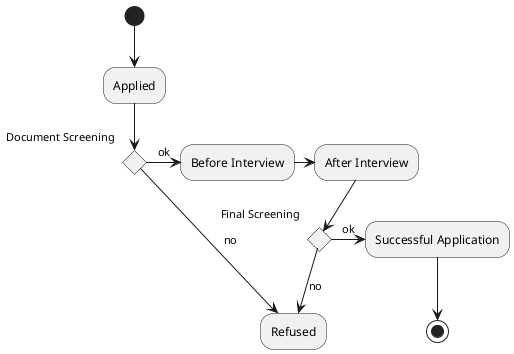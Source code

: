 @startuml "ISAP UML Activity Diagram"

(*) --> "Applied"

if "Document Screening" then
	->[ok] "Before Interview"
else
	-->[no] "Refused"
	"Before Interview" -> "After Interview"
	if "Final Screening" then
		->[ok] "Successful Application"
	else
		-->[no] "Refused"

"Successful Application" --> (*)

@enduml
